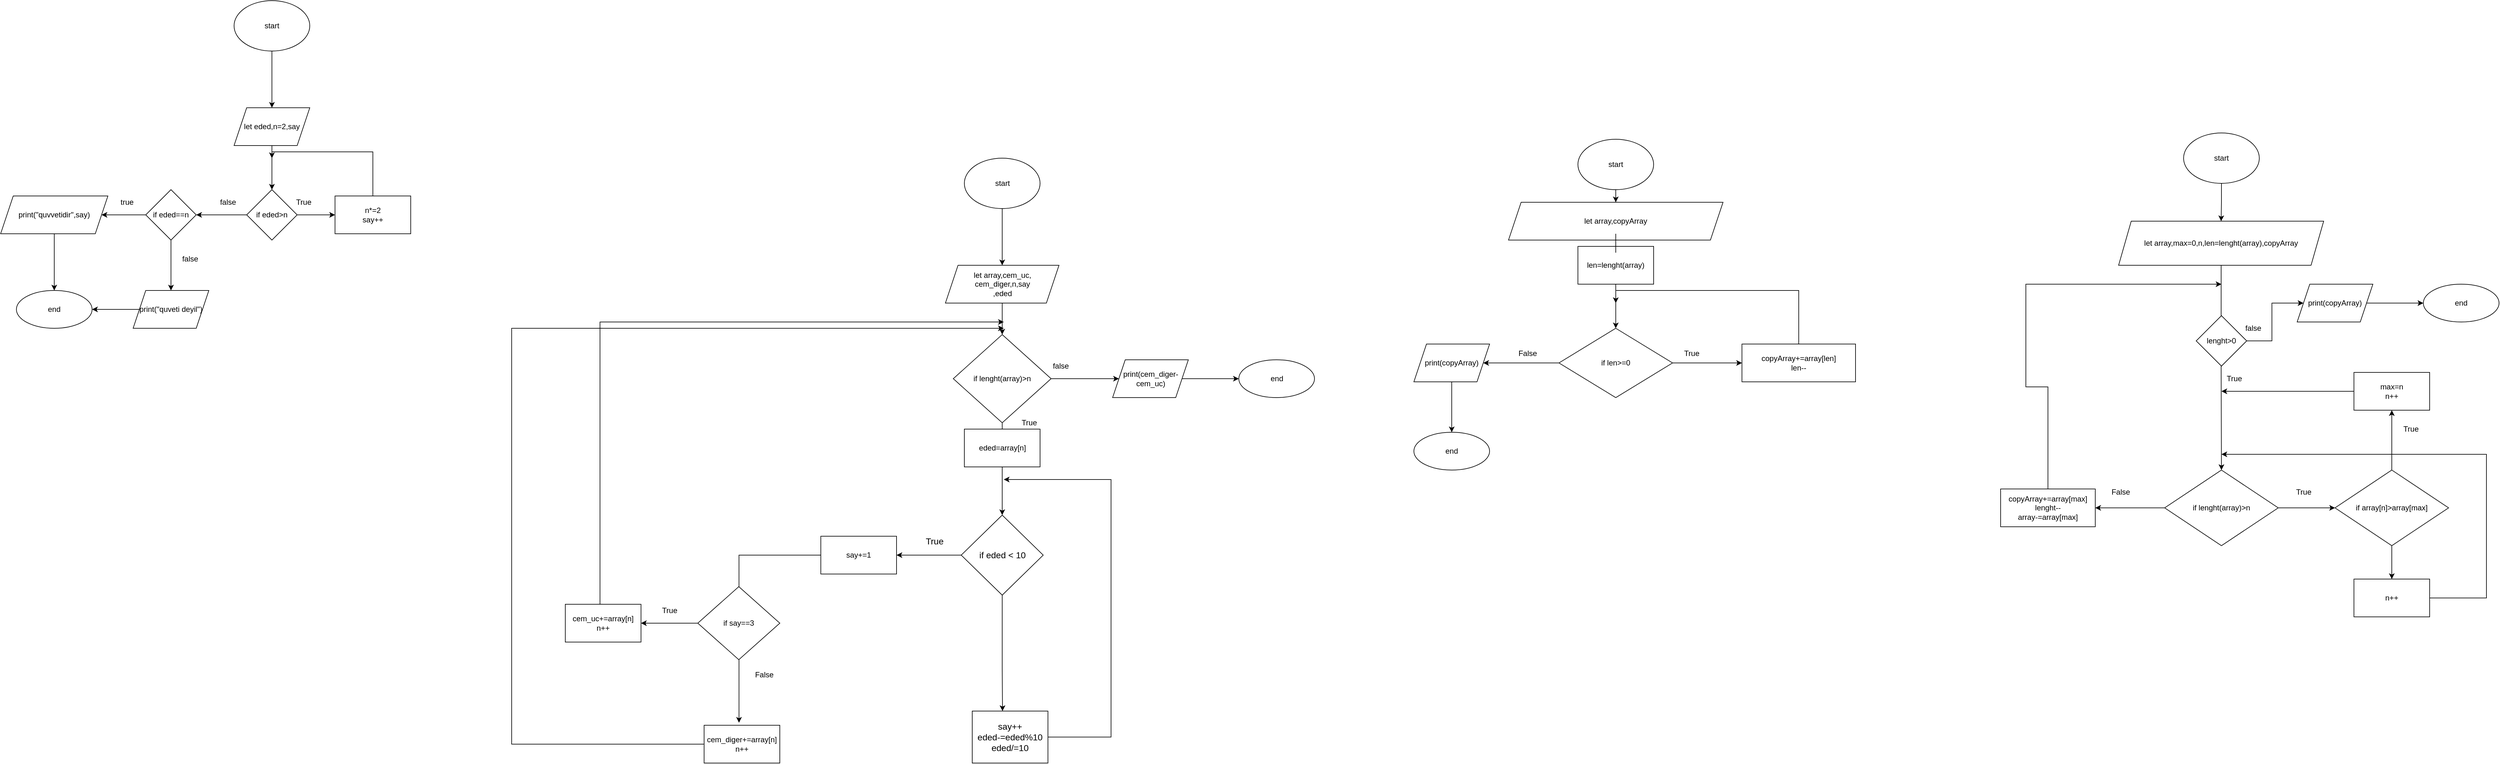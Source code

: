 <mxfile version="15.5.2" type="github"><diagram id="JP0T52NoMDj_iQca6-PD" name="Page-1"><mxGraphModel dx="3503" dy="2703" grid="1" gridSize="10" guides="1" tooltips="1" connect="1" arrows="1" fold="1" page="1" pageScale="1" pageWidth="850" pageHeight="1100" math="0" shadow="0"><root><mxCell id="0"/><mxCell id="1" parent="0"/><mxCell id="0Fvlnk2gLdT33xgjrch0-3" value="" style="edgeStyle=orthogonalEdgeStyle;rounded=0;orthogonalLoop=1;jettySize=auto;html=1;" edge="1" parent="1" source="0Fvlnk2gLdT33xgjrch0-1" target="0Fvlnk2gLdT33xgjrch0-2"><mxGeometry relative="1" as="geometry"/></mxCell><mxCell id="0Fvlnk2gLdT33xgjrch0-1" value="start" style="ellipse;whiteSpace=wrap;html=1;" vertex="1" parent="1"><mxGeometry x="-200" y="-230" width="120" height="80" as="geometry"/></mxCell><mxCell id="0Fvlnk2gLdT33xgjrch0-5" value="" style="edgeStyle=orthogonalEdgeStyle;rounded=0;orthogonalLoop=1;jettySize=auto;html=1;" edge="1" parent="1" source="0Fvlnk2gLdT33xgjrch0-2" target="0Fvlnk2gLdT33xgjrch0-4"><mxGeometry relative="1" as="geometry"/></mxCell><mxCell id="0Fvlnk2gLdT33xgjrch0-2" value="let eded,n=2,say" style="shape=parallelogram;perimeter=parallelogramPerimeter;whiteSpace=wrap;html=1;fixedSize=1;" vertex="1" parent="1"><mxGeometry x="-200" y="-60" width="120" height="60" as="geometry"/></mxCell><mxCell id="0Fvlnk2gLdT33xgjrch0-7" value="" style="edgeStyle=orthogonalEdgeStyle;rounded=0;orthogonalLoop=1;jettySize=auto;html=1;" edge="1" parent="1" source="0Fvlnk2gLdT33xgjrch0-4" target="0Fvlnk2gLdT33xgjrch0-6"><mxGeometry relative="1" as="geometry"/></mxCell><mxCell id="0Fvlnk2gLdT33xgjrch0-10" value="" style="edgeStyle=orthogonalEdgeStyle;rounded=0;orthogonalLoop=1;jettySize=auto;html=1;" edge="1" parent="1" source="0Fvlnk2gLdT33xgjrch0-4" target="0Fvlnk2gLdT33xgjrch0-9"><mxGeometry relative="1" as="geometry"/></mxCell><mxCell id="0Fvlnk2gLdT33xgjrch0-4" value="if eded&amp;gt;n" style="rhombus;whiteSpace=wrap;html=1;" vertex="1" parent="1"><mxGeometry x="-180" y="70" width="80" height="80" as="geometry"/></mxCell><mxCell id="0Fvlnk2gLdT33xgjrch0-8" style="edgeStyle=orthogonalEdgeStyle;rounded=0;orthogonalLoop=1;jettySize=auto;html=1;" edge="1" parent="1" source="0Fvlnk2gLdT33xgjrch0-6"><mxGeometry relative="1" as="geometry"><mxPoint x="-140" y="20" as="targetPoint"/><Array as="points"><mxPoint x="20" y="10"/><mxPoint x="-140" y="10"/></Array></mxGeometry></mxCell><mxCell id="0Fvlnk2gLdT33xgjrch0-6" value="&lt;div&gt;n*=2&lt;/div&gt;&lt;div&gt;say++&lt;br&gt;&lt;/div&gt;" style="whiteSpace=wrap;html=1;" vertex="1" parent="1"><mxGeometry x="-40" y="80" width="120" height="60" as="geometry"/></mxCell><mxCell id="0Fvlnk2gLdT33xgjrch0-14" value="" style="edgeStyle=orthogonalEdgeStyle;rounded=0;orthogonalLoop=1;jettySize=auto;html=1;" edge="1" parent="1" source="0Fvlnk2gLdT33xgjrch0-9" target="0Fvlnk2gLdT33xgjrch0-13"><mxGeometry relative="1" as="geometry"/></mxCell><mxCell id="0Fvlnk2gLdT33xgjrch0-19" value="" style="edgeStyle=orthogonalEdgeStyle;rounded=0;orthogonalLoop=1;jettySize=auto;html=1;" edge="1" parent="1" source="0Fvlnk2gLdT33xgjrch0-9" target="0Fvlnk2gLdT33xgjrch0-18"><mxGeometry relative="1" as="geometry"/></mxCell><mxCell id="0Fvlnk2gLdT33xgjrch0-9" value="if eded==n" style="rhombus;whiteSpace=wrap;html=1;" vertex="1" parent="1"><mxGeometry x="-340" y="70" width="80" height="80" as="geometry"/></mxCell><mxCell id="0Fvlnk2gLdT33xgjrch0-16" value="" style="edgeStyle=orthogonalEdgeStyle;rounded=0;orthogonalLoop=1;jettySize=auto;html=1;" edge="1" parent="1" source="0Fvlnk2gLdT33xgjrch0-13" target="0Fvlnk2gLdT33xgjrch0-15"><mxGeometry relative="1" as="geometry"/></mxCell><mxCell id="0Fvlnk2gLdT33xgjrch0-13" value="print(&quot;quvvetidir&quot;,say)" style="shape=parallelogram;perimeter=parallelogramPerimeter;whiteSpace=wrap;html=1;fixedSize=1;" vertex="1" parent="1"><mxGeometry x="-570" y="80" width="170" height="60" as="geometry"/></mxCell><mxCell id="0Fvlnk2gLdT33xgjrch0-15" value="end" style="ellipse;whiteSpace=wrap;html=1;" vertex="1" parent="1"><mxGeometry x="-545" y="230" width="120" height="60" as="geometry"/></mxCell><mxCell id="0Fvlnk2gLdT33xgjrch0-17" value="true" style="text;html=1;align=center;verticalAlign=middle;resizable=0;points=[];autosize=1;strokeColor=none;fillColor=none;" vertex="1" parent="1"><mxGeometry x="-390" y="80" width="40" height="20" as="geometry"/></mxCell><mxCell id="0Fvlnk2gLdT33xgjrch0-20" style="edgeStyle=orthogonalEdgeStyle;rounded=0;orthogonalLoop=1;jettySize=auto;html=1;" edge="1" parent="1" source="0Fvlnk2gLdT33xgjrch0-18" target="0Fvlnk2gLdT33xgjrch0-15"><mxGeometry relative="1" as="geometry"/></mxCell><mxCell id="0Fvlnk2gLdT33xgjrch0-18" value="print(&quot;quveti deyil&quot;)" style="shape=parallelogram;perimeter=parallelogramPerimeter;whiteSpace=wrap;html=1;fixedSize=1;" vertex="1" parent="1"><mxGeometry x="-360" y="230" width="120" height="60" as="geometry"/></mxCell><mxCell id="0Fvlnk2gLdT33xgjrch0-21" value="false" style="text;html=1;align=center;verticalAlign=middle;resizable=0;points=[];autosize=1;strokeColor=none;fillColor=none;" vertex="1" parent="1"><mxGeometry x="-290" y="170" width="40" height="20" as="geometry"/></mxCell><mxCell id="0Fvlnk2gLdT33xgjrch0-22" value="false" style="text;html=1;align=center;verticalAlign=middle;resizable=0;points=[];autosize=1;strokeColor=none;fillColor=none;" vertex="1" parent="1"><mxGeometry x="-230" y="80" width="40" height="20" as="geometry"/></mxCell><mxCell id="0Fvlnk2gLdT33xgjrch0-23" value="True" style="text;html=1;align=center;verticalAlign=middle;resizable=0;points=[];autosize=1;strokeColor=none;fillColor=none;" vertex="1" parent="1"><mxGeometry x="-110" y="80" width="40" height="20" as="geometry"/></mxCell><mxCell id="0Fvlnk2gLdT33xgjrch0-26" value="" style="edgeStyle=orthogonalEdgeStyle;rounded=0;orthogonalLoop=1;jettySize=auto;html=1;" edge="1" parent="1" source="0Fvlnk2gLdT33xgjrch0-24" target="0Fvlnk2gLdT33xgjrch0-25"><mxGeometry relative="1" as="geometry"/></mxCell><mxCell id="0Fvlnk2gLdT33xgjrch0-24" value="start" style="ellipse;whiteSpace=wrap;html=1;" vertex="1" parent="1"><mxGeometry x="957.5" y="20" width="120" height="80" as="geometry"/></mxCell><mxCell id="0Fvlnk2gLdT33xgjrch0-28" value="" style="edgeStyle=orthogonalEdgeStyle;rounded=0;orthogonalLoop=1;jettySize=auto;html=1;" edge="1" parent="1" source="0Fvlnk2gLdT33xgjrch0-25" target="0Fvlnk2gLdT33xgjrch0-27"><mxGeometry relative="1" as="geometry"/></mxCell><mxCell id="0Fvlnk2gLdT33xgjrch0-25" value="&lt;div&gt;let array,cem_uc,&lt;/div&gt;&lt;div&gt;cem_diger,n,say&lt;br&gt;&lt;/div&gt;,eded" style="shape=parallelogram;perimeter=parallelogramPerimeter;whiteSpace=wrap;html=1;fixedSize=1;" vertex="1" parent="1"><mxGeometry x="927.5" y="190" width="180" height="60" as="geometry"/></mxCell><mxCell id="0Fvlnk2gLdT33xgjrch0-54" value="" style="edgeStyle=orthogonalEdgeStyle;rounded=0;orthogonalLoop=1;jettySize=auto;html=1;" edge="1" parent="1" source="0Fvlnk2gLdT33xgjrch0-27" target="0Fvlnk2gLdT33xgjrch0-53"><mxGeometry relative="1" as="geometry"/></mxCell><mxCell id="0Fvlnk2gLdT33xgjrch0-27" value="if lenght(array)&amp;gt;n" style="rhombus;whiteSpace=wrap;html=1;" vertex="1" parent="1"><mxGeometry x="940" y="300" width="155" height="140" as="geometry"/></mxCell><mxCell id="0Fvlnk2gLdT33xgjrch0-29" style="edgeStyle=orthogonalEdgeStyle;rounded=0;orthogonalLoop=1;jettySize=auto;html=1;fontSize=14;exitX=0.5;exitY=1;exitDx=0;exitDy=0;" edge="1" parent="1" target="0Fvlnk2gLdT33xgjrch0-34" source="0Fvlnk2gLdT33xgjrch0-27"><mxGeometry relative="1" as="geometry"><mxPoint x="1030" y="500" as="sourcePoint"/><Array as="points"><mxPoint x="1018" y="440"/></Array></mxGeometry></mxCell><mxCell id="0Fvlnk2gLdT33xgjrch0-30" style="edgeStyle=orthogonalEdgeStyle;rounded=0;orthogonalLoop=1;jettySize=auto;html=1;fontSize=14;" edge="1" parent="1" source="0Fvlnk2gLdT33xgjrch0-31"><mxGeometry relative="1" as="geometry"><mxPoint x="1020" y="530" as="targetPoint"/><Array as="points"><mxPoint x="1190" y="939"/><mxPoint x="1190" y="530"/></Array></mxGeometry></mxCell><mxCell id="0Fvlnk2gLdT33xgjrch0-31" value="&lt;div&gt;say++&lt;/div&gt;eded-=eded%10&lt;br&gt;eded/=10" style="whiteSpace=wrap;html=1;fontSize=14;" vertex="1" parent="1"><mxGeometry x="970" y="897.5" width="120" height="82.5" as="geometry"/></mxCell><mxCell id="0Fvlnk2gLdT33xgjrch0-32" style="edgeStyle=orthogonalEdgeStyle;rounded=0;orthogonalLoop=1;jettySize=auto;html=1;fontSize=14;" edge="1" parent="1" source="0Fvlnk2gLdT33xgjrch0-34" target="0Fvlnk2gLdT33xgjrch0-31"><mxGeometry relative="1" as="geometry"><Array as="points"><mxPoint x="1018" y="830"/><mxPoint x="1018" y="830"/></Array></mxGeometry></mxCell><mxCell id="0Fvlnk2gLdT33xgjrch0-33" value="" style="edgeStyle=orthogonalEdgeStyle;rounded=0;orthogonalLoop=1;jettySize=auto;html=1;fontSize=14;entryX=1;entryY=0.5;entryDx=0;entryDy=0;" edge="1" parent="1" source="0Fvlnk2gLdT33xgjrch0-34" target="0Fvlnk2gLdT33xgjrch0-51"><mxGeometry relative="1" as="geometry"><mxPoint x="870" y="650" as="targetPoint"/></mxGeometry></mxCell><mxCell id="0Fvlnk2gLdT33xgjrch0-34" value="if eded &amp;lt; 10" style="rhombus;whiteSpace=wrap;html=1;fontSize=14;" vertex="1" parent="1"><mxGeometry x="952.5" y="586.5" width="130" height="127" as="geometry"/></mxCell><mxCell id="0Fvlnk2gLdT33xgjrch0-35" value="" style="edgeStyle=orthogonalEdgeStyle;rounded=0;orthogonalLoop=1;jettySize=auto;html=1;fontSize=14;entryX=0.461;entryY=-0.067;entryDx=0;entryDy=0;entryPerimeter=0;exitX=0;exitY=0.5;exitDx=0;exitDy=0;" edge="1" parent="1" source="0Fvlnk2gLdT33xgjrch0-51" target="0Fvlnk2gLdT33xgjrch0-49"><mxGeometry relative="1" as="geometry"><mxPoint x="770" y="650.0" as="sourcePoint"/><mxPoint x="600" y="930" as="targetPoint"/></mxGeometry></mxCell><mxCell id="0Fvlnk2gLdT33xgjrch0-38" value="True" style="text;html=1;align=center;verticalAlign=middle;resizable=0;points=[];autosize=1;strokeColor=none;fillColor=none;fontSize=14;" vertex="1" parent="1"><mxGeometry x="890" y="617.5" width="40" height="20" as="geometry"/></mxCell><mxCell id="0Fvlnk2gLdT33xgjrch0-46" value="" style="edgeStyle=orthogonalEdgeStyle;rounded=0;orthogonalLoop=1;jettySize=auto;html=1;" edge="1" parent="1" source="0Fvlnk2gLdT33xgjrch0-44" target="0Fvlnk2gLdT33xgjrch0-45"><mxGeometry relative="1" as="geometry"/></mxCell><mxCell id="0Fvlnk2gLdT33xgjrch0-44" value="if say==3" style="rhombus;whiteSpace=wrap;html=1;" vertex="1" parent="1"><mxGeometry x="535" y="700" width="130" height="116" as="geometry"/></mxCell><mxCell id="0Fvlnk2gLdT33xgjrch0-50" style="edgeStyle=orthogonalEdgeStyle;rounded=0;orthogonalLoop=1;jettySize=auto;html=1;" edge="1" parent="1" source="0Fvlnk2gLdT33xgjrch0-45"><mxGeometry relative="1" as="geometry"><mxPoint x="1020" y="280" as="targetPoint"/><Array as="points"><mxPoint x="380" y="280"/></Array></mxGeometry></mxCell><mxCell id="0Fvlnk2gLdT33xgjrch0-45" value="&lt;div&gt;cem_uc+=array[n]&lt;/div&gt;&lt;div&gt;n++&lt;/div&gt;" style="whiteSpace=wrap;html=1;" vertex="1" parent="1"><mxGeometry x="325" y="728" width="120" height="60" as="geometry"/></mxCell><mxCell id="0Fvlnk2gLdT33xgjrch0-52" style="edgeStyle=orthogonalEdgeStyle;rounded=0;orthogonalLoop=1;jettySize=auto;html=1;" edge="1" parent="1" source="0Fvlnk2gLdT33xgjrch0-49"><mxGeometry relative="1" as="geometry"><mxPoint x="1020" y="290" as="targetPoint"/><Array as="points"><mxPoint x="240" y="950"/><mxPoint x="240" y="290"/><mxPoint x="1000" y="290"/></Array></mxGeometry></mxCell><mxCell id="0Fvlnk2gLdT33xgjrch0-49" value="&lt;div&gt;cem_diger+=array[n]&lt;/div&gt;&lt;div&gt;n++&lt;br&gt;&lt;/div&gt;" style="rounded=0;whiteSpace=wrap;html=1;" vertex="1" parent="1"><mxGeometry x="545" y="920" width="120" height="60" as="geometry"/></mxCell><mxCell id="0Fvlnk2gLdT33xgjrch0-51" value="say+=1" style="rounded=0;whiteSpace=wrap;html=1;" vertex="1" parent="1"><mxGeometry x="730" y="620" width="120" height="60" as="geometry"/></mxCell><mxCell id="0Fvlnk2gLdT33xgjrch0-56" value="" style="edgeStyle=orthogonalEdgeStyle;rounded=0;orthogonalLoop=1;jettySize=auto;html=1;" edge="1" parent="1" source="0Fvlnk2gLdT33xgjrch0-53" target="0Fvlnk2gLdT33xgjrch0-55"><mxGeometry relative="1" as="geometry"/></mxCell><mxCell id="0Fvlnk2gLdT33xgjrch0-53" value="print(cem_diger-cem_uc)" style="shape=parallelogram;perimeter=parallelogramPerimeter;whiteSpace=wrap;html=1;fixedSize=1;" vertex="1" parent="1"><mxGeometry x="1192.5" y="340" width="120" height="60" as="geometry"/></mxCell><mxCell id="0Fvlnk2gLdT33xgjrch0-55" value="end" style="ellipse;whiteSpace=wrap;html=1;" vertex="1" parent="1"><mxGeometry x="1392.5" y="340" width="120" height="60" as="geometry"/></mxCell><mxCell id="0Fvlnk2gLdT33xgjrch0-57" value="True" style="text;html=1;align=center;verticalAlign=middle;resizable=0;points=[];autosize=1;strokeColor=none;fillColor=none;" vertex="1" parent="1"><mxGeometry x="470" y="728" width="40" height="20" as="geometry"/></mxCell><mxCell id="0Fvlnk2gLdT33xgjrch0-58" value="False" style="text;html=1;align=center;verticalAlign=middle;resizable=0;points=[];autosize=1;strokeColor=none;fillColor=none;" vertex="1" parent="1"><mxGeometry x="620" y="830" width="40" height="20" as="geometry"/></mxCell><mxCell id="0Fvlnk2gLdT33xgjrch0-59" value="eded=array[n]" style="rounded=0;whiteSpace=wrap;html=1;" vertex="1" parent="1"><mxGeometry x="957.5" y="450" width="120" height="60" as="geometry"/></mxCell><mxCell id="0Fvlnk2gLdT33xgjrch0-64" value="" style="edgeStyle=orthogonalEdgeStyle;rounded=0;orthogonalLoop=1;jettySize=auto;html=1;" edge="1" parent="1" source="0Fvlnk2gLdT33xgjrch0-60" target="0Fvlnk2gLdT33xgjrch0-63"><mxGeometry relative="1" as="geometry"/></mxCell><mxCell id="0Fvlnk2gLdT33xgjrch0-60" value="start" style="ellipse;whiteSpace=wrap;html=1;" vertex="1" parent="1"><mxGeometry x="1930" y="-10" width="120" height="80" as="geometry"/></mxCell><mxCell id="0Fvlnk2gLdT33xgjrch0-61" value="false" style="text;html=1;align=center;verticalAlign=middle;resizable=0;points=[];autosize=1;strokeColor=none;fillColor=none;" vertex="1" parent="1"><mxGeometry x="1090" y="340" width="40" height="20" as="geometry"/></mxCell><mxCell id="0Fvlnk2gLdT33xgjrch0-62" value="True" style="text;html=1;align=center;verticalAlign=middle;resizable=0;points=[];autosize=1;strokeColor=none;fillColor=none;" vertex="1" parent="1"><mxGeometry x="1040" y="430" width="40" height="20" as="geometry"/></mxCell><mxCell id="0Fvlnk2gLdT33xgjrch0-66" value="" style="edgeStyle=orthogonalEdgeStyle;rounded=0;orthogonalLoop=1;jettySize=auto;html=1;startArrow=none;" edge="1" parent="1" source="0Fvlnk2gLdT33xgjrch0-84" target="0Fvlnk2gLdT33xgjrch0-65"><mxGeometry relative="1" as="geometry"/></mxCell><mxCell id="0Fvlnk2gLdT33xgjrch0-63" value="let array,copyArray" style="shape=parallelogram;perimeter=parallelogramPerimeter;whiteSpace=wrap;html=1;fixedSize=1;" vertex="1" parent="1"><mxGeometry x="1820" y="90" width="340" height="60" as="geometry"/></mxCell><mxCell id="0Fvlnk2gLdT33xgjrch0-68" value="" style="edgeStyle=orthogonalEdgeStyle;rounded=0;orthogonalLoop=1;jettySize=auto;html=1;" edge="1" parent="1" source="0Fvlnk2gLdT33xgjrch0-65" target="0Fvlnk2gLdT33xgjrch0-67"><mxGeometry relative="1" as="geometry"/></mxCell><mxCell id="0Fvlnk2gLdT33xgjrch0-71" value="" style="edgeStyle=orthogonalEdgeStyle;rounded=0;orthogonalLoop=1;jettySize=auto;html=1;" edge="1" parent="1" source="0Fvlnk2gLdT33xgjrch0-65" target="0Fvlnk2gLdT33xgjrch0-70"><mxGeometry relative="1" as="geometry"/></mxCell><mxCell id="0Fvlnk2gLdT33xgjrch0-65" value="if len&amp;gt;=0" style="rhombus;whiteSpace=wrap;html=1;" vertex="1" parent="1"><mxGeometry x="1900" y="290" width="180" height="110" as="geometry"/></mxCell><mxCell id="0Fvlnk2gLdT33xgjrch0-75" style="edgeStyle=orthogonalEdgeStyle;rounded=0;orthogonalLoop=1;jettySize=auto;html=1;exitX=0.5;exitY=0;exitDx=0;exitDy=0;" edge="1" parent="1" source="0Fvlnk2gLdT33xgjrch0-67"><mxGeometry relative="1" as="geometry"><mxPoint x="1990" y="250" as="targetPoint"/><Array as="points"><mxPoint x="2280" y="230"/></Array></mxGeometry></mxCell><mxCell id="0Fvlnk2gLdT33xgjrch0-67" value="&lt;div&gt;copyArray+=array[len]&lt;/div&gt;&lt;div&gt;len--&lt;br&gt;&lt;/div&gt;" style="whiteSpace=wrap;html=1;" vertex="1" parent="1"><mxGeometry x="2190" y="315" width="180" height="60" as="geometry"/></mxCell><mxCell id="0Fvlnk2gLdT33xgjrch0-69" value="True" style="text;html=1;align=center;verticalAlign=middle;resizable=0;points=[];autosize=1;strokeColor=none;fillColor=none;" vertex="1" parent="1"><mxGeometry x="2090" y="320" width="40" height="20" as="geometry"/></mxCell><mxCell id="0Fvlnk2gLdT33xgjrch0-73" value="" style="edgeStyle=orthogonalEdgeStyle;rounded=0;orthogonalLoop=1;jettySize=auto;html=1;" edge="1" parent="1" source="0Fvlnk2gLdT33xgjrch0-70" target="0Fvlnk2gLdT33xgjrch0-72"><mxGeometry relative="1" as="geometry"/></mxCell><mxCell id="0Fvlnk2gLdT33xgjrch0-70" value="print(copyArray)" style="shape=parallelogram;perimeter=parallelogramPerimeter;whiteSpace=wrap;html=1;fixedSize=1;" vertex="1" parent="1"><mxGeometry x="1670" y="315" width="120" height="60" as="geometry"/></mxCell><mxCell id="0Fvlnk2gLdT33xgjrch0-72" value="end" style="ellipse;whiteSpace=wrap;html=1;" vertex="1" parent="1"><mxGeometry x="1670" y="455" width="120" height="60" as="geometry"/></mxCell><mxCell id="0Fvlnk2gLdT33xgjrch0-74" value="False" style="text;html=1;align=center;verticalAlign=middle;resizable=0;points=[];autosize=1;strokeColor=none;fillColor=none;" vertex="1" parent="1"><mxGeometry x="1830" y="320" width="40" height="20" as="geometry"/></mxCell><mxCell id="0Fvlnk2gLdT33xgjrch0-78" value="" style="edgeStyle=orthogonalEdgeStyle;rounded=0;orthogonalLoop=1;jettySize=auto;html=1;" edge="1" parent="1" source="0Fvlnk2gLdT33xgjrch0-76" target="0Fvlnk2gLdT33xgjrch0-77"><mxGeometry relative="1" as="geometry"/></mxCell><mxCell id="0Fvlnk2gLdT33xgjrch0-76" value="start" style="ellipse;whiteSpace=wrap;html=1;" vertex="1" parent="1"><mxGeometry x="2890" y="-20" width="120" height="80" as="geometry"/></mxCell><mxCell id="0Fvlnk2gLdT33xgjrch0-80" value="" style="edgeStyle=orthogonalEdgeStyle;rounded=0;orthogonalLoop=1;jettySize=auto;html=1;" edge="1" parent="1" source="0Fvlnk2gLdT33xgjrch0-77" target="0Fvlnk2gLdT33xgjrch0-79"><mxGeometry relative="1" as="geometry"/></mxCell><mxCell id="0Fvlnk2gLdT33xgjrch0-77" value="let array,max=0,n,len=lenght(array),copyArray" style="shape=parallelogram;perimeter=parallelogramPerimeter;whiteSpace=wrap;html=1;fixedSize=1;" vertex="1" parent="1"><mxGeometry x="2787" y="120" width="325" height="70" as="geometry"/></mxCell><mxCell id="0Fvlnk2gLdT33xgjrch0-82" value="" style="edgeStyle=orthogonalEdgeStyle;rounded=0;orthogonalLoop=1;jettySize=auto;html=1;" edge="1" parent="1" source="0Fvlnk2gLdT33xgjrch0-79" target="0Fvlnk2gLdT33xgjrch0-81"><mxGeometry relative="1" as="geometry"/></mxCell><mxCell id="0Fvlnk2gLdT33xgjrch0-94" value="" style="edgeStyle=orthogonalEdgeStyle;rounded=0;orthogonalLoop=1;jettySize=auto;html=1;" edge="1" parent="1" source="0Fvlnk2gLdT33xgjrch0-79" target="0Fvlnk2gLdT33xgjrch0-93"><mxGeometry relative="1" as="geometry"/></mxCell><mxCell id="0Fvlnk2gLdT33xgjrch0-79" value="if lenght(array)&amp;gt;n" style="rhombus;whiteSpace=wrap;html=1;" vertex="1" parent="1"><mxGeometry x="2860" y="515" width="180" height="120" as="geometry"/></mxCell><mxCell id="0Fvlnk2gLdT33xgjrch0-87" value="" style="edgeStyle=orthogonalEdgeStyle;rounded=0;orthogonalLoop=1;jettySize=auto;html=1;" edge="1" parent="1" source="0Fvlnk2gLdT33xgjrch0-81" target="0Fvlnk2gLdT33xgjrch0-86"><mxGeometry relative="1" as="geometry"/></mxCell><mxCell id="0Fvlnk2gLdT33xgjrch0-89" value="" style="edgeStyle=orthogonalEdgeStyle;rounded=0;orthogonalLoop=1;jettySize=auto;html=1;" edge="1" parent="1" source="0Fvlnk2gLdT33xgjrch0-81" target="0Fvlnk2gLdT33xgjrch0-88"><mxGeometry relative="1" as="geometry"/></mxCell><mxCell id="0Fvlnk2gLdT33xgjrch0-81" value="if array[n]&amp;gt;array[max]" style="rhombus;whiteSpace=wrap;html=1;" vertex="1" parent="1"><mxGeometry x="3130" y="515" width="180" height="120" as="geometry"/></mxCell><mxCell id="0Fvlnk2gLdT33xgjrch0-84" value="len=lenght(array)" style="rounded=0;whiteSpace=wrap;html=1;" vertex="1" parent="1"><mxGeometry x="1930" y="160" width="120" height="60" as="geometry"/></mxCell><mxCell id="0Fvlnk2gLdT33xgjrch0-85" value="" style="edgeStyle=orthogonalEdgeStyle;rounded=0;orthogonalLoop=1;jettySize=auto;html=1;endArrow=none;" edge="1" parent="1" source="0Fvlnk2gLdT33xgjrch0-63" target="0Fvlnk2gLdT33xgjrch0-84"><mxGeometry relative="1" as="geometry"><mxPoint x="1990.0" y="150" as="sourcePoint"/><mxPoint x="1990.0" y="290" as="targetPoint"/></mxGeometry></mxCell><mxCell id="0Fvlnk2gLdT33xgjrch0-91" style="edgeStyle=orthogonalEdgeStyle;rounded=0;orthogonalLoop=1;jettySize=auto;html=1;" edge="1" parent="1" source="0Fvlnk2gLdT33xgjrch0-86"><mxGeometry relative="1" as="geometry"><mxPoint x="2950" y="390" as="targetPoint"/></mxGeometry></mxCell><mxCell id="0Fvlnk2gLdT33xgjrch0-86" value="&lt;div&gt;max=n&lt;/div&gt;&lt;div&gt;n++&lt;br&gt;&lt;/div&gt;" style="whiteSpace=wrap;html=1;" vertex="1" parent="1"><mxGeometry x="3160" y="360" width="120" height="60" as="geometry"/></mxCell><mxCell id="0Fvlnk2gLdT33xgjrch0-92" style="edgeStyle=orthogonalEdgeStyle;rounded=0;orthogonalLoop=1;jettySize=auto;html=1;" edge="1" parent="1" source="0Fvlnk2gLdT33xgjrch0-88"><mxGeometry relative="1" as="geometry"><mxPoint x="2950" y="490" as="targetPoint"/><Array as="points"><mxPoint x="3370" y="718"/><mxPoint x="3370" y="490"/><mxPoint x="3330" y="490"/></Array></mxGeometry></mxCell><mxCell id="0Fvlnk2gLdT33xgjrch0-88" value="n++" style="whiteSpace=wrap;html=1;" vertex="1" parent="1"><mxGeometry x="3160" y="688" width="120" height="60" as="geometry"/></mxCell><mxCell id="0Fvlnk2gLdT33xgjrch0-90" value="True" style="text;html=1;align=center;verticalAlign=middle;resizable=0;points=[];autosize=1;strokeColor=none;fillColor=none;" vertex="1" parent="1"><mxGeometry x="3230" y="440" width="40" height="20" as="geometry"/></mxCell><mxCell id="0Fvlnk2gLdT33xgjrch0-98" style="edgeStyle=orthogonalEdgeStyle;rounded=0;orthogonalLoop=1;jettySize=auto;html=1;" edge="1" parent="1" source="0Fvlnk2gLdT33xgjrch0-93"><mxGeometry relative="1" as="geometry"><mxPoint x="2950" y="220" as="targetPoint"/><Array as="points"><mxPoint x="2675" y="383"/><mxPoint x="2640" y="383"/><mxPoint x="2640" y="220"/></Array></mxGeometry></mxCell><mxCell id="0Fvlnk2gLdT33xgjrch0-93" value="&lt;div&gt;copyArray+=array[max]&lt;/div&gt;&lt;div&gt;lenght--&lt;/div&gt;&lt;div&gt;array-=array[max]&lt;br&gt;&lt;/div&gt;" style="whiteSpace=wrap;html=1;" vertex="1" parent="1"><mxGeometry x="2600" y="545" width="150" height="60" as="geometry"/></mxCell><mxCell id="0Fvlnk2gLdT33xgjrch0-95" value="False" style="text;html=1;align=center;verticalAlign=middle;resizable=0;points=[];autosize=1;strokeColor=none;fillColor=none;" vertex="1" parent="1"><mxGeometry x="2770" y="540" width="40" height="20" as="geometry"/></mxCell><mxCell id="0Fvlnk2gLdT33xgjrch0-96" value="True" style="text;html=1;align=center;verticalAlign=middle;resizable=0;points=[];autosize=1;strokeColor=none;fillColor=none;" vertex="1" parent="1"><mxGeometry x="3060" y="540" width="40" height="20" as="geometry"/></mxCell><mxCell id="0Fvlnk2gLdT33xgjrch0-100" value="" style="edgeStyle=orthogonalEdgeStyle;rounded=0;orthogonalLoop=1;jettySize=auto;html=1;" edge="1" parent="1" source="0Fvlnk2gLdT33xgjrch0-97" target="0Fvlnk2gLdT33xgjrch0-99"><mxGeometry relative="1" as="geometry"/></mxCell><mxCell id="0Fvlnk2gLdT33xgjrch0-97" value="lenght&amp;gt;0" style="rhombus;whiteSpace=wrap;html=1;" vertex="1" parent="1"><mxGeometry x="2910" y="270" width="80" height="80" as="geometry"/></mxCell><mxCell id="0Fvlnk2gLdT33xgjrch0-102" value="" style="edgeStyle=orthogonalEdgeStyle;rounded=0;orthogonalLoop=1;jettySize=auto;html=1;" edge="1" parent="1" source="0Fvlnk2gLdT33xgjrch0-99" target="0Fvlnk2gLdT33xgjrch0-101"><mxGeometry relative="1" as="geometry"/></mxCell><mxCell id="0Fvlnk2gLdT33xgjrch0-99" value="print(copyArray)" style="shape=parallelogram;perimeter=parallelogramPerimeter;whiteSpace=wrap;html=1;fixedSize=1;" vertex="1" parent="1"><mxGeometry x="3070" y="220" width="120" height="60" as="geometry"/></mxCell><mxCell id="0Fvlnk2gLdT33xgjrch0-101" value="end" style="ellipse;whiteSpace=wrap;html=1;" vertex="1" parent="1"><mxGeometry x="3270" y="220" width="120" height="60" as="geometry"/></mxCell><mxCell id="0Fvlnk2gLdT33xgjrch0-103" value="false" style="text;html=1;align=center;verticalAlign=middle;resizable=0;points=[];autosize=1;strokeColor=none;fillColor=none;" vertex="1" parent="1"><mxGeometry x="2980" y="280" width="40" height="20" as="geometry"/></mxCell><mxCell id="0Fvlnk2gLdT33xgjrch0-104" value="True" style="text;html=1;align=center;verticalAlign=middle;resizable=0;points=[];autosize=1;strokeColor=none;fillColor=none;" vertex="1" parent="1"><mxGeometry x="2950" y="360" width="40" height="20" as="geometry"/></mxCell></root></mxGraphModel></diagram></mxfile>